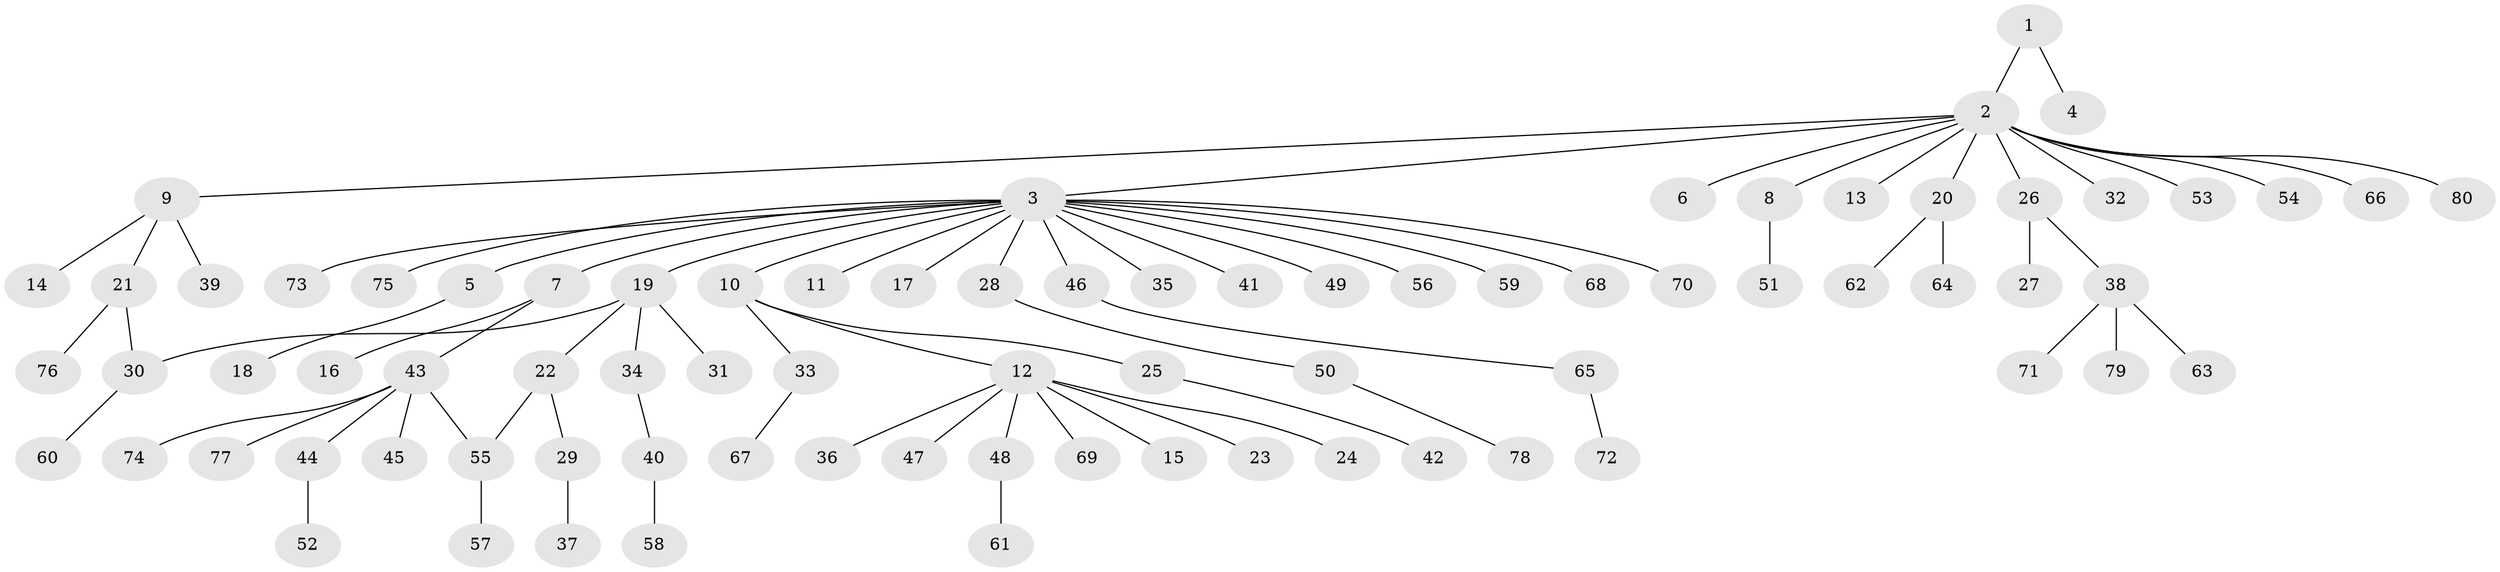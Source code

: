 // Generated by graph-tools (version 1.1) at 2025/25/03/09/25 03:25:59]
// undirected, 80 vertices, 81 edges
graph export_dot {
graph [start="1"]
  node [color=gray90,style=filled];
  1;
  2;
  3;
  4;
  5;
  6;
  7;
  8;
  9;
  10;
  11;
  12;
  13;
  14;
  15;
  16;
  17;
  18;
  19;
  20;
  21;
  22;
  23;
  24;
  25;
  26;
  27;
  28;
  29;
  30;
  31;
  32;
  33;
  34;
  35;
  36;
  37;
  38;
  39;
  40;
  41;
  42;
  43;
  44;
  45;
  46;
  47;
  48;
  49;
  50;
  51;
  52;
  53;
  54;
  55;
  56;
  57;
  58;
  59;
  60;
  61;
  62;
  63;
  64;
  65;
  66;
  67;
  68;
  69;
  70;
  71;
  72;
  73;
  74;
  75;
  76;
  77;
  78;
  79;
  80;
  1 -- 2;
  1 -- 4;
  2 -- 3;
  2 -- 6;
  2 -- 8;
  2 -- 9;
  2 -- 13;
  2 -- 20;
  2 -- 26;
  2 -- 32;
  2 -- 53;
  2 -- 54;
  2 -- 66;
  2 -- 80;
  3 -- 5;
  3 -- 7;
  3 -- 10;
  3 -- 11;
  3 -- 17;
  3 -- 19;
  3 -- 28;
  3 -- 35;
  3 -- 41;
  3 -- 46;
  3 -- 49;
  3 -- 56;
  3 -- 59;
  3 -- 68;
  3 -- 70;
  3 -- 73;
  3 -- 75;
  5 -- 18;
  7 -- 16;
  7 -- 43;
  8 -- 51;
  9 -- 14;
  9 -- 21;
  9 -- 39;
  10 -- 12;
  10 -- 25;
  10 -- 33;
  12 -- 15;
  12 -- 23;
  12 -- 24;
  12 -- 36;
  12 -- 47;
  12 -- 48;
  12 -- 69;
  19 -- 22;
  19 -- 30;
  19 -- 31;
  19 -- 34;
  20 -- 62;
  20 -- 64;
  21 -- 30;
  21 -- 76;
  22 -- 29;
  22 -- 55;
  25 -- 42;
  26 -- 27;
  26 -- 38;
  28 -- 50;
  29 -- 37;
  30 -- 60;
  33 -- 67;
  34 -- 40;
  38 -- 63;
  38 -- 71;
  38 -- 79;
  40 -- 58;
  43 -- 44;
  43 -- 45;
  43 -- 55;
  43 -- 74;
  43 -- 77;
  44 -- 52;
  46 -- 65;
  48 -- 61;
  50 -- 78;
  55 -- 57;
  65 -- 72;
}
